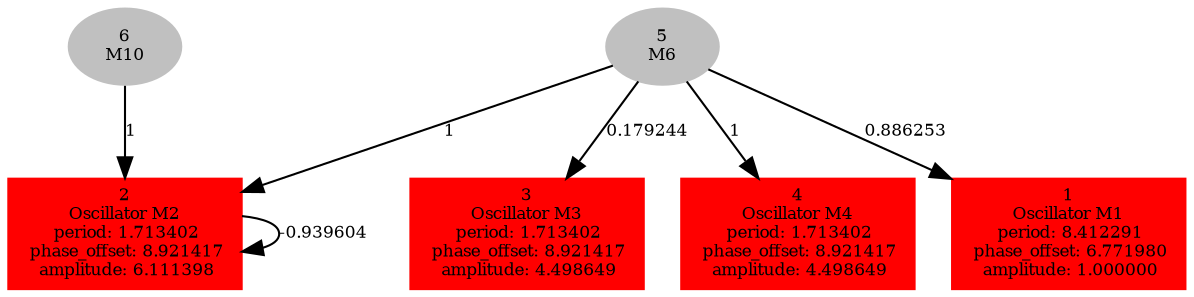  digraph g{ forcelabels=true;
1 [label=<1<BR />Oscillator M1<BR /> period: 8.412291<BR /> phase_offset: 6.771980<BR /> amplitude: 1.000000>, shape=box,color=red,style=filled,fontsize=8];2 [label=<2<BR />Oscillator M2<BR /> period: 1.713402<BR /> phase_offset: 8.921417<BR /> amplitude: 6.111398>, shape=box,color=red,style=filled,fontsize=8];3 [label=<3<BR />Oscillator M3<BR /> period: 1.713402<BR /> phase_offset: 8.921417<BR /> amplitude: 4.498649>, shape=box,color=red,style=filled,fontsize=8];4 [label=<4<BR />Oscillator M4<BR /> period: 1.713402<BR /> phase_offset: 8.921417<BR /> amplitude: 4.498649>, shape=box,color=red,style=filled,fontsize=8];5[label=<5<BR/>M6>,color="grey",style=filled,fontsize=8];
6[label=<6<BR/>M10>,color="grey",style=filled,fontsize=8];
2 -> 2[label="-0.939604 ",fontsize="8"];
5 -> 1[label="0.886253 ",fontsize="8"];
5 -> 2[label="1 ",fontsize="8"];
5 -> 3[label="0.179244 ",fontsize="8"];
5 -> 4[label="1 ",fontsize="8"];
6 -> 2[label="1 ",fontsize="8"];
 }
